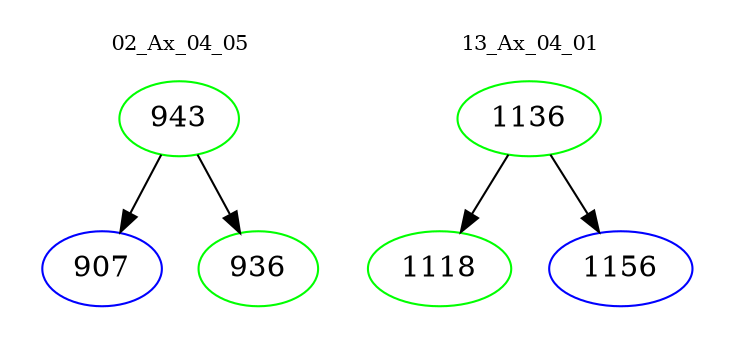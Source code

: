 digraph{
subgraph cluster_0 {
color = white
label = "02_Ax_04_05";
fontsize=10;
T0_943 [label="943", color="green"]
T0_943 -> T0_907 [color="black"]
T0_907 [label="907", color="blue"]
T0_943 -> T0_936 [color="black"]
T0_936 [label="936", color="green"]
}
subgraph cluster_1 {
color = white
label = "13_Ax_04_01";
fontsize=10;
T1_1136 [label="1136", color="green"]
T1_1136 -> T1_1118 [color="black"]
T1_1118 [label="1118", color="green"]
T1_1136 -> T1_1156 [color="black"]
T1_1156 [label="1156", color="blue"]
}
}
